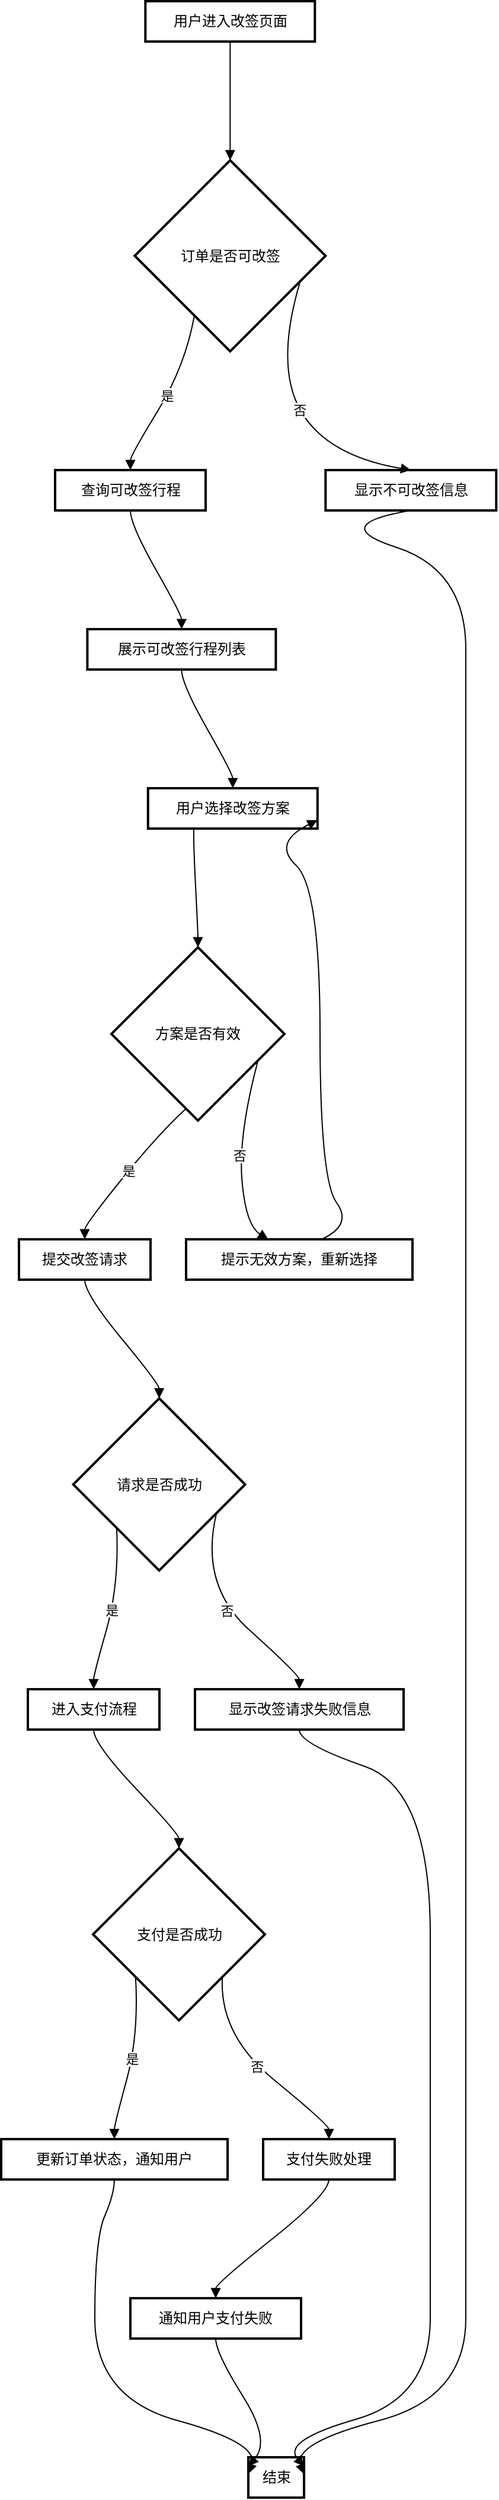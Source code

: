 <mxfile version="24.6.2" type="github">
  <diagram id="6a731a19-8d31-9384-78a2-239565b7b9f0" name="Page-1">
    <mxGraphModel dx="2757" dy="1845" grid="1" gridSize="10" guides="1" tooltips="1" connect="1" arrows="1" fold="1" page="1" pageScale="1" pageWidth="1169" pageHeight="827" background="none" math="0" shadow="0">
      <root>
        <mxCell id="0" />
        <mxCell id="1" parent="0" />
        <mxCell id="s1DxM4IGI6YzKNdG_7vs-56" value="用户进入改签页面" style="whiteSpace=wrap;strokeWidth=2;" vertex="1" parent="1">
          <mxGeometry x="121.667" width="143" height="34" as="geometry" />
        </mxCell>
        <mxCell id="s1DxM4IGI6YzKNdG_7vs-57" value="订单是否可改签" style="rhombus;strokeWidth=2;whiteSpace=wrap;" vertex="1" parent="1">
          <mxGeometry x="112.667" y="134" width="161" height="161" as="geometry" />
        </mxCell>
        <mxCell id="s1DxM4IGI6YzKNdG_7vs-58" value="查询可改签行程" style="whiteSpace=wrap;strokeWidth=2;" vertex="1" parent="1">
          <mxGeometry x="45.5" y="395" width="127" height="34" as="geometry" />
        </mxCell>
        <mxCell id="s1DxM4IGI6YzKNdG_7vs-59" value="显示不可改签信息" style="whiteSpace=wrap;strokeWidth=2;" vertex="1" parent="1">
          <mxGeometry x="273.67" y="395" width="144" height="34" as="geometry" />
        </mxCell>
        <mxCell id="s1DxM4IGI6YzKNdG_7vs-60" value="展示可改签行程列表" style="whiteSpace=wrap;strokeWidth=2;" vertex="1" parent="1">
          <mxGeometry x="72.694" y="529" width="159" height="34" as="geometry" />
        </mxCell>
        <mxCell id="s1DxM4IGI6YzKNdG_7vs-61" value="用户选择改签方案" style="whiteSpace=wrap;strokeWidth=2;" vertex="1" parent="1">
          <mxGeometry x="123.889" y="663" width="143" height="34" as="geometry" />
        </mxCell>
        <mxCell id="s1DxM4IGI6YzKNdG_7vs-62" value="方案是否有效" style="rhombus;strokeWidth=2;whiteSpace=wrap;" vertex="1" parent="1">
          <mxGeometry x="93" y="797" width="146" height="146" as="geometry" />
        </mxCell>
        <mxCell id="s1DxM4IGI6YzKNdG_7vs-63" value="提交改签请求" style="whiteSpace=wrap;strokeWidth=2;" vertex="1" parent="1">
          <mxGeometry x="15" y="1043" width="111" height="34" as="geometry" />
        </mxCell>
        <mxCell id="s1DxM4IGI6YzKNdG_7vs-64" value="提示无效方案，重新选择" style="whiteSpace=wrap;strokeWidth=2;" vertex="1" parent="1">
          <mxGeometry x="156" y="1043" width="191" height="34" as="geometry" />
        </mxCell>
        <mxCell id="s1DxM4IGI6YzKNdG_7vs-65" value="请求是否成功" style="rhombus;strokeWidth=2;whiteSpace=wrap;" vertex="1" parent="1">
          <mxGeometry x="60.833" y="1177" width="145" height="145" as="geometry" />
        </mxCell>
        <mxCell id="s1DxM4IGI6YzKNdG_7vs-66" value="进入支付流程" style="whiteSpace=wrap;strokeWidth=2;" vertex="1" parent="1">
          <mxGeometry x="22.5" y="1422" width="111" height="34" as="geometry" />
        </mxCell>
        <mxCell id="s1DxM4IGI6YzKNdG_7vs-67" value="显示改签请求失败信息" style="whiteSpace=wrap;strokeWidth=2;" vertex="1" parent="1">
          <mxGeometry x="163.5" y="1422" width="176" height="34" as="geometry" />
        </mxCell>
        <mxCell id="s1DxM4IGI6YzKNdG_7vs-68" value="支付是否成功" style="rhombus;strokeWidth=2;whiteSpace=wrap;" vertex="1" parent="1">
          <mxGeometry x="77.5" y="1556" width="145" height="145" as="geometry" />
        </mxCell>
        <mxCell id="s1DxM4IGI6YzKNdG_7vs-69" value="更新订单状态，通知用户" style="whiteSpace=wrap;strokeWidth=2;" vertex="1" parent="1">
          <mxGeometry y="1801" width="191" height="34" as="geometry" />
        </mxCell>
        <mxCell id="s1DxM4IGI6YzKNdG_7vs-70" value="支付失败处理" style="whiteSpace=wrap;strokeWidth=2;" vertex="1" parent="1">
          <mxGeometry x="221" y="1801" width="111" height="34" as="geometry" />
        </mxCell>
        <mxCell id="s1DxM4IGI6YzKNdG_7vs-71" value="通知用户支付失败" style="whiteSpace=wrap;strokeWidth=2;" vertex="1" parent="1">
          <mxGeometry x="109" y="1935" width="144" height="34" as="geometry" />
        </mxCell>
        <mxCell id="s1DxM4IGI6YzKNdG_7vs-72" value="结束" style="whiteSpace=wrap;strokeWidth=2;" vertex="1" parent="1">
          <mxGeometry x="208.5" y="2069" width="47" height="34" as="geometry" />
        </mxCell>
        <mxCell id="s1DxM4IGI6YzKNdG_7vs-73" value="" style="curved=1;startArrow=none;endArrow=block;exitX=0.5;exitY=0.99;entryX=0.5;entryY=0;rounded=0;noEdgeStyle=1;orthogonal=1;" edge="1" parent="1" source="s1DxM4IGI6YzKNdG_7vs-56" target="s1DxM4IGI6YzKNdG_7vs-57">
          <mxGeometry relative="1" as="geometry">
            <Array as="points">
              <mxPoint x="193.167" y="46" />
              <mxPoint x="193.167" y="122" />
            </Array>
          </mxGeometry>
        </mxCell>
        <mxCell id="s1DxM4IGI6YzKNdG_7vs-74" value="是" style="curved=1;startArrow=none;endArrow=block;exitX=0.2;exitY=1;entryX=0.5;entryY=0;rounded=0;noEdgeStyle=1;orthogonal=1;" edge="1" parent="1" source="s1DxM4IGI6YzKNdG_7vs-57" target="s1DxM4IGI6YzKNdG_7vs-58">
          <mxGeometry relative="1" as="geometry">
            <Array as="points">
              <mxPoint x="155.417" y="307" />
              <mxPoint x="109" y="383" />
            </Array>
          </mxGeometry>
        </mxCell>
        <mxCell id="s1DxM4IGI6YzKNdG_7vs-75" value="否" style="curved=1;startArrow=none;endArrow=block;exitX=1;exitY=0.68;entryX=0.5;entryY=0.01;rounded=0;noEdgeStyle=1;orthogonal=1;" edge="1" parent="1" source="s1DxM4IGI6YzKNdG_7vs-57" target="s1DxM4IGI6YzKNdG_7vs-59">
          <mxGeometry relative="1" as="geometry">
            <Array as="points">
              <mxPoint x="230.917" y="307" />
              <mxPoint x="274.5" y="383" />
            </Array>
          </mxGeometry>
        </mxCell>
        <mxCell id="s1DxM4IGI6YzKNdG_7vs-76" value="" style="curved=1;startArrow=none;endArrow=block;exitX=0.5;exitY=0.99;entryX=0.5;entryY=-0.01;rounded=0;noEdgeStyle=1;orthogonal=1;" edge="1" parent="1" source="s1DxM4IGI6YzKNdG_7vs-58" target="s1DxM4IGI6YzKNdG_7vs-60">
          <mxGeometry relative="1" as="geometry">
            <Array as="points">
              <mxPoint x="109" y="441" />
              <mxPoint x="152.194" y="517" />
            </Array>
          </mxGeometry>
        </mxCell>
        <mxCell id="s1DxM4IGI6YzKNdG_7vs-77" value="" style="curved=1;startArrow=none;endArrow=block;exitX=0.5;exitY=0.98;entryX=0.5;entryY=0.01;rounded=0;noEdgeStyle=1;orthogonal=1;" edge="1" parent="1" source="s1DxM4IGI6YzKNdG_7vs-60" target="s1DxM4IGI6YzKNdG_7vs-61">
          <mxGeometry relative="1" as="geometry">
            <Array as="points">
              <mxPoint x="152.194" y="575" />
              <mxPoint x="195.389" y="651" />
            </Array>
          </mxGeometry>
        </mxCell>
        <mxCell id="s1DxM4IGI6YzKNdG_7vs-78" value="" style="curved=1;startArrow=none;endArrow=block;exitX=0.27;exitY=1;entryX=0.5;entryY=0;rounded=0;noEdgeStyle=1;orthogonal=1;" edge="1" parent="1" source="s1DxM4IGI6YzKNdG_7vs-61" target="s1DxM4IGI6YzKNdG_7vs-62">
          <mxGeometry relative="1" as="geometry">
            <Array as="points">
              <mxPoint x="162.139" y="709" />
              <mxPoint x="166" y="785" />
            </Array>
          </mxGeometry>
        </mxCell>
        <mxCell id="s1DxM4IGI6YzKNdG_7vs-79" value="是" style="curved=1;startArrow=none;endArrow=block;exitX=0.42;exitY=1;entryX=0.5;entryY=-0.01;rounded=0;noEdgeStyle=1;orthogonal=1;" edge="1" parent="1" source="s1DxM4IGI6YzKNdG_7vs-62" target="s1DxM4IGI6YzKNdG_7vs-63">
          <mxGeometry relative="1" as="geometry">
            <Array as="points">
              <mxPoint x="132" y="955" />
              <mxPoint x="70.5" y="1031" />
            </Array>
          </mxGeometry>
        </mxCell>
        <mxCell id="s1DxM4IGI6YzKNdG_7vs-80" value="否" style="curved=1;startArrow=none;endArrow=block;exitX=1;exitY=0.72;entryX=0.36;entryY=-0.01;rounded=0;noEdgeStyle=1;orthogonal=1;" edge="1" parent="1" source="s1DxM4IGI6YzKNdG_7vs-62" target="s1DxM4IGI6YzKNdG_7vs-64">
          <mxGeometry relative="1" as="geometry">
            <Array as="points">
              <mxPoint x="200" y="955" />
              <mxPoint x="206.25" y="1031" />
            </Array>
          </mxGeometry>
        </mxCell>
        <mxCell id="s1DxM4IGI6YzKNdG_7vs-81" value="" style="curved=1;startArrow=none;endArrow=block;exitX=0.6;exitY=-0.01;entryX=1;entryY=0.79;rounded=0;noEdgeStyle=1;orthogonal=1;" edge="1" parent="1" source="s1DxM4IGI6YzKNdG_7vs-64" target="s1DxM4IGI6YzKNdG_7vs-61">
          <mxGeometry relative="1" as="geometry">
            <Array as="points">
              <mxPoint x="296.75" y="1031" />
              <mxPoint x="269" y="993" />
              <mxPoint x="269" y="747" />
              <mxPoint x="228.639" y="709" />
            </Array>
          </mxGeometry>
        </mxCell>
        <mxCell id="s1DxM4IGI6YzKNdG_7vs-82" value="" style="curved=1;startArrow=none;endArrow=block;exitX=0.5;exitY=0.98;entryX=0.5;entryY=0;rounded=0;noEdgeStyle=1;orthogonal=1;" edge="1" parent="1" source="s1DxM4IGI6YzKNdG_7vs-63" target="s1DxM4IGI6YzKNdG_7vs-65">
          <mxGeometry relative="1" as="geometry">
            <Array as="points">
              <mxPoint x="70.5" y="1089" />
              <mxPoint x="133.333" y="1165" />
            </Array>
          </mxGeometry>
        </mxCell>
        <mxCell id="s1DxM4IGI6YzKNdG_7vs-83" value="是" style="curved=1;startArrow=none;endArrow=block;exitX=0.01;exitY=1;entryX=0.5;entryY=-0.01;rounded=0;noEdgeStyle=1;orthogonal=1;" edge="1" parent="1" source="s1DxM4IGI6YzKNdG_7vs-65" target="s1DxM4IGI6YzKNdG_7vs-66">
          <mxGeometry relative="1" as="geometry">
            <Array as="points">
              <mxPoint x="99.583" y="1334" />
              <mxPoint x="78" y="1410" />
            </Array>
          </mxGeometry>
        </mxCell>
        <mxCell id="s1DxM4IGI6YzKNdG_7vs-84" value="否" style="curved=1;startArrow=none;endArrow=block;exitX=1;exitY=0.75;entryX=0.5;entryY=0.01;rounded=0;noEdgeStyle=1;orthogonal=1;" edge="1" parent="1" source="s1DxM4IGI6YzKNdG_7vs-65" target="s1DxM4IGI6YzKNdG_7vs-67">
          <mxGeometry relative="1" as="geometry">
            <Array as="points">
              <mxPoint x="167.083" y="1334" />
              <mxPoint x="251.5" y="1410" />
            </Array>
          </mxGeometry>
        </mxCell>
        <mxCell id="s1DxM4IGI6YzKNdG_7vs-85" value="" style="curved=1;startArrow=none;endArrow=block;exitX=0.5;exitY=0.98;entryX=0.5;entryY=0;rounded=0;noEdgeStyle=1;orthogonal=1;" edge="1" parent="1" source="s1DxM4IGI6YzKNdG_7vs-66" target="s1DxM4IGI6YzKNdG_7vs-68">
          <mxGeometry relative="1" as="geometry">
            <Array as="points">
              <mxPoint x="78" y="1468" />
              <mxPoint x="150" y="1544" />
            </Array>
          </mxGeometry>
        </mxCell>
        <mxCell id="s1DxM4IGI6YzKNdG_7vs-86" value="是" style="curved=1;startArrow=none;endArrow=block;exitX=0;exitY=0.99;entryX=0.5;entryY=0.01;rounded=0;noEdgeStyle=1;orthogonal=1;" edge="1" parent="1" source="s1DxM4IGI6YzKNdG_7vs-68" target="s1DxM4IGI6YzKNdG_7vs-69">
          <mxGeometry relative="1" as="geometry">
            <Array as="points">
              <mxPoint x="116.25" y="1713" />
              <mxPoint x="95.5" y="1789" />
            </Array>
          </mxGeometry>
        </mxCell>
        <mxCell id="s1DxM4IGI6YzKNdG_7vs-87" value="否" style="curved=1;startArrow=none;endArrow=block;exitX=1;exitY=0.99;entryX=0.5;entryY=-0.01;rounded=0;noEdgeStyle=1;orthogonal=1;" edge="1" parent="1" source="s1DxM4IGI6YzKNdG_7vs-68" target="s1DxM4IGI6YzKNdG_7vs-70">
          <mxGeometry relative="1" as="geometry">
            <Array as="points">
              <mxPoint x="183.75" y="1713" />
              <mxPoint x="276.5" y="1789" />
            </Array>
          </mxGeometry>
        </mxCell>
        <mxCell id="s1DxM4IGI6YzKNdG_7vs-88" value="" style="curved=1;startArrow=none;endArrow=block;exitX=0.5;exitY=0.98;entryX=0.5;entryY=0.01;rounded=0;noEdgeStyle=1;orthogonal=1;" edge="1" parent="1" source="s1DxM4IGI6YzKNdG_7vs-70" target="s1DxM4IGI6YzKNdG_7vs-71">
          <mxGeometry relative="1" as="geometry">
            <Array as="points">
              <mxPoint x="276.5" y="1847" />
              <mxPoint x="181" y="1923" />
            </Array>
          </mxGeometry>
        </mxCell>
        <mxCell id="s1DxM4IGI6YzKNdG_7vs-89" value="" style="curved=1;startArrow=none;endArrow=block;exitX=0.5;exitY=1;entryX=1;entryY=0.42;rounded=0;noEdgeStyle=1;orthogonal=1;" edge="1" parent="1" source="s1DxM4IGI6YzKNdG_7vs-59" target="s1DxM4IGI6YzKNdG_7vs-72">
          <mxGeometry relative="1" as="geometry">
            <Array as="points">
              <mxPoint x="274.5" y="441" />
              <mxPoint x="392" y="479" />
              <mxPoint x="392" y="613" />
              <mxPoint x="392" y="613" />
              <mxPoint x="392" y="747" />
              <mxPoint x="392" y="747" />
              <mxPoint x="392" y="993" />
              <mxPoint x="392" y="993" />
              <mxPoint x="392" y="1127" />
              <mxPoint x="392" y="1127" />
              <mxPoint x="392" y="1372" />
              <mxPoint x="392" y="1372" />
              <mxPoint x="392" y="1506" />
              <mxPoint x="392" y="1506" />
              <mxPoint x="392" y="1751" />
              <mxPoint x="392" y="1751" />
              <mxPoint x="392" y="1885" />
              <mxPoint x="392" y="1885" />
              <mxPoint x="392" y="2019" />
              <mxPoint x="245.875" y="2057" />
            </Array>
          </mxGeometry>
        </mxCell>
        <mxCell id="s1DxM4IGI6YzKNdG_7vs-90" value="" style="curved=1;startArrow=none;endArrow=block;exitX=0.5;exitY=1;entryX=1;entryY=0.22;rounded=0;noEdgeStyle=1;orthogonal=1;" edge="1" parent="1" source="s1DxM4IGI6YzKNdG_7vs-67" target="s1DxM4IGI6YzKNdG_7vs-72">
          <mxGeometry relative="1" as="geometry">
            <Array as="points">
              <mxPoint x="251.5" y="1468" />
              <mxPoint x="362" y="1506" />
              <mxPoint x="362" y="1751" />
              <mxPoint x="362" y="1751" />
              <mxPoint x="362" y="1885" />
              <mxPoint x="362" y="1885" />
              <mxPoint x="362" y="2019" />
              <mxPoint x="236.625" y="2055" />
            </Array>
          </mxGeometry>
        </mxCell>
        <mxCell id="s1DxM4IGI6YzKNdG_7vs-91" value="" style="curved=1;startArrow=none;endArrow=block;exitX=0.5;exitY=1;entryX=0;entryY=0.22;rounded=0;noEdgeStyle=1;orthogonal=1;" edge="1" parent="1" source="s1DxM4IGI6YzKNdG_7vs-71" target="s1DxM4IGI6YzKNdG_7vs-72">
          <mxGeometry relative="1" as="geometry">
            <Array as="points">
              <mxPoint x="181" y="1981" />
              <mxPoint x="227.375" y="2055" />
            </Array>
          </mxGeometry>
        </mxCell>
        <mxCell id="s1DxM4IGI6YzKNdG_7vs-92" value="" style="curved=1;startArrow=none;endArrow=block;exitX=0.5;exitY=1;entryX=0;entryY=0.41;rounded=0;noEdgeStyle=1;orthogonal=1;" edge="1" parent="1" source="s1DxM4IGI6YzKNdG_7vs-69" target="s1DxM4IGI6YzKNdG_7vs-72">
          <mxGeometry relative="1" as="geometry">
            <Array as="points">
              <mxPoint x="95.5" y="1847" />
              <mxPoint x="79" y="1885" />
              <mxPoint x="79" y="2019" />
              <mxPoint x="218.125" y="2057" />
            </Array>
          </mxGeometry>
        </mxCell>
      </root>
    </mxGraphModel>
  </diagram>
</mxfile>

